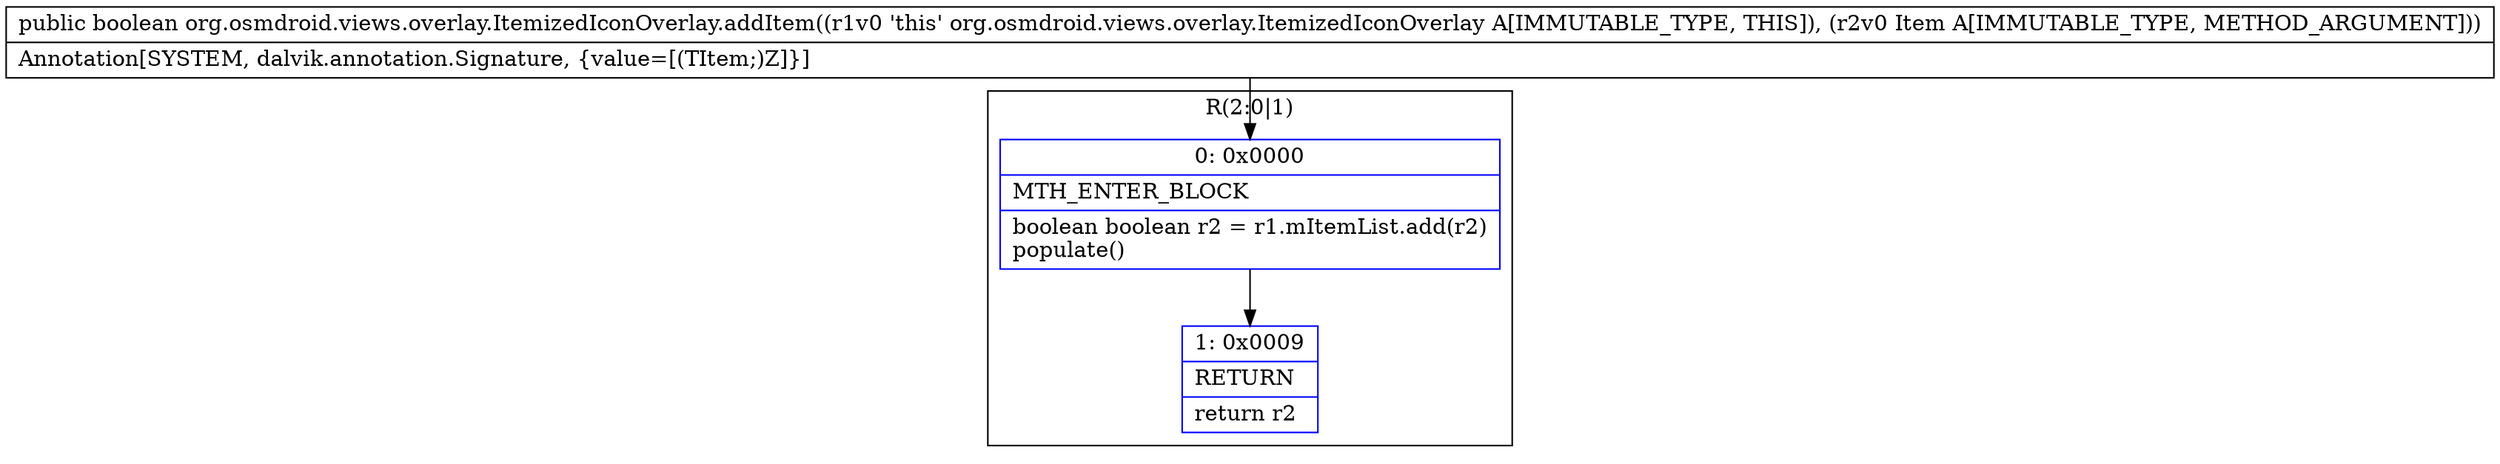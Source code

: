 digraph "CFG fororg.osmdroid.views.overlay.ItemizedIconOverlay.addItem(Lorg\/osmdroid\/views\/overlay\/OverlayItem;)Z" {
subgraph cluster_Region_1249518376 {
label = "R(2:0|1)";
node [shape=record,color=blue];
Node_0 [shape=record,label="{0\:\ 0x0000|MTH_ENTER_BLOCK\l|boolean boolean r2 = r1.mItemList.add(r2)\lpopulate()\l}"];
Node_1 [shape=record,label="{1\:\ 0x0009|RETURN\l|return r2\l}"];
}
MethodNode[shape=record,label="{public boolean org.osmdroid.views.overlay.ItemizedIconOverlay.addItem((r1v0 'this' org.osmdroid.views.overlay.ItemizedIconOverlay A[IMMUTABLE_TYPE, THIS]), (r2v0 Item A[IMMUTABLE_TYPE, METHOD_ARGUMENT]))  | Annotation[SYSTEM, dalvik.annotation.Signature, \{value=[(TItem;)Z]\}]\l}"];
MethodNode -> Node_0;
Node_0 -> Node_1;
}


